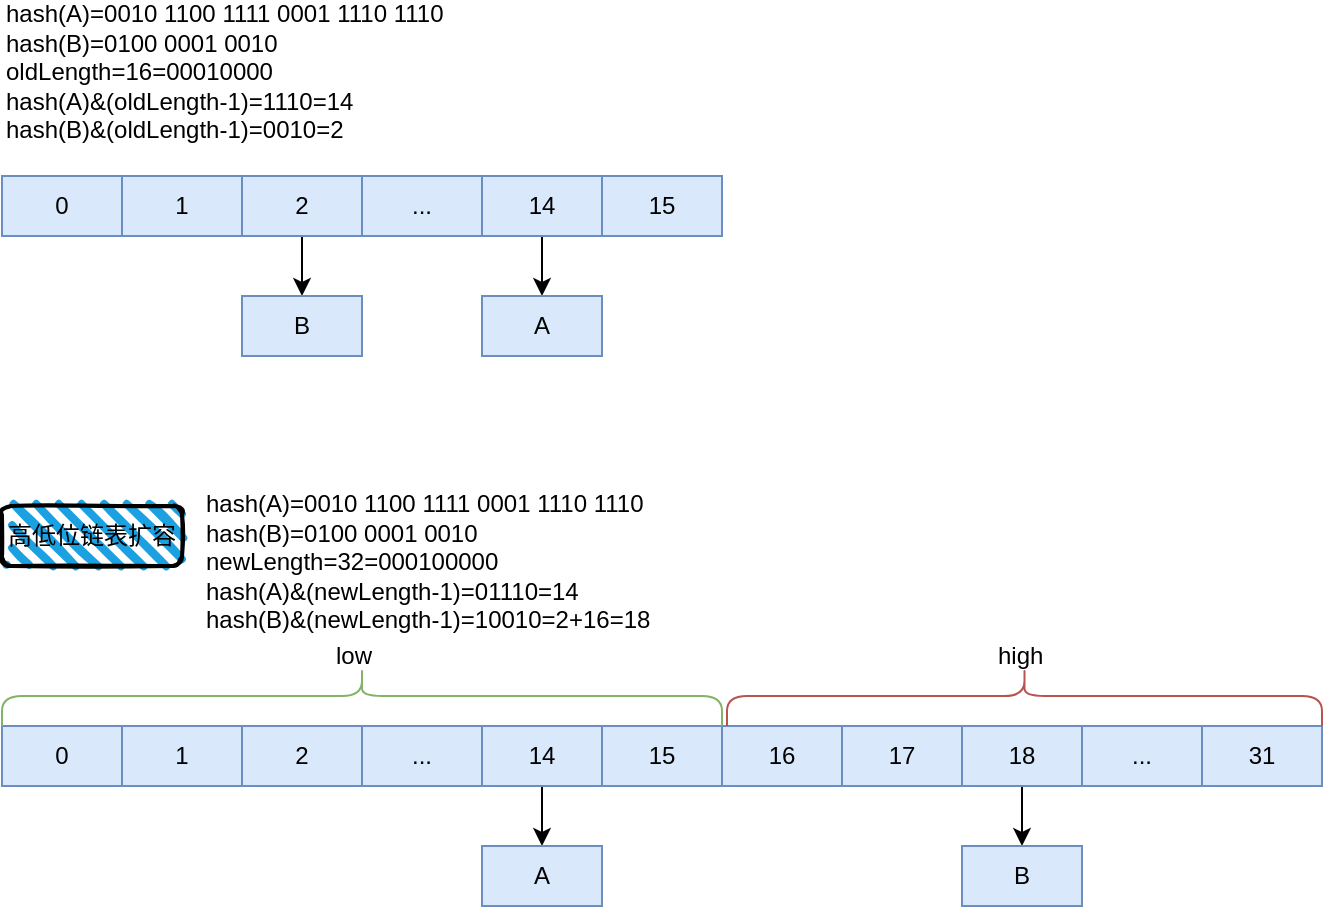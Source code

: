 <mxfile version="22.1.7" type="github">
  <diagram name="第 1 页" id="isn1Cu2503PfdI5gO5kN">
    <mxGraphModel dx="1426" dy="759" grid="1" gridSize="10" guides="1" tooltips="1" connect="1" arrows="1" fold="1" page="1" pageScale="1" pageWidth="827" pageHeight="1169" math="0" shadow="0">
      <root>
        <mxCell id="0" />
        <mxCell id="1" parent="0" />
        <mxCell id="ahwWnJTDRQThEhroogag-1" value="0" style="rounded=0;whiteSpace=wrap;html=1;fillColor=#dae8fc;strokeColor=#6c8ebf;" parent="1" vertex="1">
          <mxGeometry x="20" y="180" width="60" height="30" as="geometry" />
        </mxCell>
        <mxCell id="ahwWnJTDRQThEhroogag-2" value="1" style="rounded=0;whiteSpace=wrap;html=1;fillColor=#dae8fc;strokeColor=#6c8ebf;" parent="1" vertex="1">
          <mxGeometry x="80" y="180" width="60" height="30" as="geometry" />
        </mxCell>
        <mxCell id="SiWrspfLqqCoKdUYnv76-4" style="edgeStyle=orthogonalEdgeStyle;rounded=0;orthogonalLoop=1;jettySize=auto;html=1;entryX=0.5;entryY=0;entryDx=0;entryDy=0;exitX=0.5;exitY=1;exitDx=0;exitDy=0;" parent="1" source="SiWrspfLqqCoKdUYnv76-2" target="ahwWnJTDRQThEhroogag-7" edge="1">
          <mxGeometry relative="1" as="geometry">
            <mxPoint x="170" y="210" as="sourcePoint" />
          </mxGeometry>
        </mxCell>
        <mxCell id="SiWrspfLqqCoKdUYnv76-6" style="edgeStyle=orthogonalEdgeStyle;rounded=0;orthogonalLoop=1;jettySize=auto;html=1;exitX=0.5;exitY=1;exitDx=0;exitDy=0;entryX=0.5;entryY=0;entryDx=0;entryDy=0;" parent="1" source="ahwWnJTDRQThEhroogag-3" target="SiWrspfLqqCoKdUYnv76-5" edge="1">
          <mxGeometry relative="1" as="geometry" />
        </mxCell>
        <mxCell id="ahwWnJTDRQThEhroogag-3" value="2" style="rounded=0;whiteSpace=wrap;html=1;fillColor=#dae8fc;strokeColor=#6c8ebf;" parent="1" vertex="1">
          <mxGeometry x="140" y="180" width="60" height="30" as="geometry" />
        </mxCell>
        <mxCell id="ahwWnJTDRQThEhroogag-7" value="A" style="rounded=0;whiteSpace=wrap;html=1;fillColor=#dae8fc;strokeColor=#6c8ebf;" parent="1" vertex="1">
          <mxGeometry x="260" y="240" width="60" height="30" as="geometry" />
        </mxCell>
        <mxCell id="ahwWnJTDRQThEhroogag-24" value="高低位链表扩容" style="rounded=1;whiteSpace=wrap;html=1;strokeWidth=2;fillWeight=4;hachureGap=8;hachureAngle=45;fillColor=#1ba1e2;sketch=1;" parent="1" vertex="1">
          <mxGeometry x="20" y="345" width="90" height="30" as="geometry" />
        </mxCell>
        <mxCell id="SiWrspfLqqCoKdUYnv76-1" value="..." style="rounded=0;whiteSpace=wrap;html=1;fillColor=#dae8fc;strokeColor=#6c8ebf;" parent="1" vertex="1">
          <mxGeometry x="200" y="180" width="60" height="30" as="geometry" />
        </mxCell>
        <mxCell id="SiWrspfLqqCoKdUYnv76-2" value="14" style="rounded=0;whiteSpace=wrap;html=1;fillColor=#dae8fc;strokeColor=#6c8ebf;" parent="1" vertex="1">
          <mxGeometry x="260" y="180" width="60" height="30" as="geometry" />
        </mxCell>
        <mxCell id="SiWrspfLqqCoKdUYnv76-3" value="15" style="rounded=0;whiteSpace=wrap;html=1;fillColor=#dae8fc;strokeColor=#6c8ebf;" parent="1" vertex="1">
          <mxGeometry x="320" y="180" width="60" height="30" as="geometry" />
        </mxCell>
        <mxCell id="SiWrspfLqqCoKdUYnv76-5" value="B" style="rounded=0;whiteSpace=wrap;html=1;fillColor=#dae8fc;strokeColor=#6c8ebf;" parent="1" vertex="1">
          <mxGeometry x="140" y="240" width="60" height="30" as="geometry" />
        </mxCell>
        <mxCell id="SiWrspfLqqCoKdUYnv76-7" value="0" style="rounded=0;whiteSpace=wrap;html=1;fillColor=#dae8fc;strokeColor=#6c8ebf;" parent="1" vertex="1">
          <mxGeometry x="20" y="455" width="60" height="30" as="geometry" />
        </mxCell>
        <mxCell id="SiWrspfLqqCoKdUYnv76-8" value="1" style="rounded=0;whiteSpace=wrap;html=1;fillColor=#dae8fc;strokeColor=#6c8ebf;" parent="1" vertex="1">
          <mxGeometry x="80" y="455" width="60" height="30" as="geometry" />
        </mxCell>
        <mxCell id="SiWrspfLqqCoKdUYnv76-9" style="edgeStyle=orthogonalEdgeStyle;rounded=0;orthogonalLoop=1;jettySize=auto;html=1;entryX=0.5;entryY=0;entryDx=0;entryDy=0;exitX=0.5;exitY=1;exitDx=0;exitDy=0;" parent="1" source="SiWrspfLqqCoKdUYnv76-14" target="SiWrspfLqqCoKdUYnv76-12" edge="1">
          <mxGeometry relative="1" as="geometry">
            <mxPoint x="170" y="485" as="sourcePoint" />
          </mxGeometry>
        </mxCell>
        <mxCell id="SiWrspfLqqCoKdUYnv76-11" value="2" style="rounded=0;whiteSpace=wrap;html=1;fillColor=#dae8fc;strokeColor=#6c8ebf;" parent="1" vertex="1">
          <mxGeometry x="140" y="455" width="60" height="30" as="geometry" />
        </mxCell>
        <mxCell id="SiWrspfLqqCoKdUYnv76-12" value="A" style="rounded=0;whiteSpace=wrap;html=1;fillColor=#dae8fc;strokeColor=#6c8ebf;" parent="1" vertex="1">
          <mxGeometry x="260" y="515" width="60" height="30" as="geometry" />
        </mxCell>
        <mxCell id="SiWrspfLqqCoKdUYnv76-13" value="..." style="rounded=0;whiteSpace=wrap;html=1;fillColor=#dae8fc;strokeColor=#6c8ebf;" parent="1" vertex="1">
          <mxGeometry x="200" y="455" width="60" height="30" as="geometry" />
        </mxCell>
        <mxCell id="SiWrspfLqqCoKdUYnv76-14" value="14" style="rounded=0;whiteSpace=wrap;html=1;fillColor=#dae8fc;strokeColor=#6c8ebf;" parent="1" vertex="1">
          <mxGeometry x="260" y="455" width="60" height="30" as="geometry" />
        </mxCell>
        <mxCell id="SiWrspfLqqCoKdUYnv76-15" value="15" style="rounded=0;whiteSpace=wrap;html=1;fillColor=#dae8fc;strokeColor=#6c8ebf;" parent="1" vertex="1">
          <mxGeometry x="320" y="455" width="60" height="30" as="geometry" />
        </mxCell>
        <mxCell id="SiWrspfLqqCoKdUYnv76-17" value="16" style="rounded=0;whiteSpace=wrap;html=1;fillColor=#dae8fc;strokeColor=#6c8ebf;" parent="1" vertex="1">
          <mxGeometry x="380" y="455" width="60" height="30" as="geometry" />
        </mxCell>
        <mxCell id="SiWrspfLqqCoKdUYnv76-18" value="17" style="rounded=0;whiteSpace=wrap;html=1;fillColor=#dae8fc;strokeColor=#6c8ebf;" parent="1" vertex="1">
          <mxGeometry x="440" y="455" width="60" height="30" as="geometry" />
        </mxCell>
        <mxCell id="SiWrspfLqqCoKdUYnv76-20" style="edgeStyle=orthogonalEdgeStyle;rounded=0;orthogonalLoop=1;jettySize=auto;html=1;exitX=0.5;exitY=1;exitDx=0;exitDy=0;entryX=0.5;entryY=0;entryDx=0;entryDy=0;" parent="1" source="SiWrspfLqqCoKdUYnv76-21" target="SiWrspfLqqCoKdUYnv76-26" edge="1">
          <mxGeometry relative="1" as="geometry" />
        </mxCell>
        <mxCell id="SiWrspfLqqCoKdUYnv76-21" value="18" style="rounded=0;whiteSpace=wrap;html=1;fillColor=#dae8fc;strokeColor=#6c8ebf;" parent="1" vertex="1">
          <mxGeometry x="500" y="455" width="60" height="30" as="geometry" />
        </mxCell>
        <mxCell id="SiWrspfLqqCoKdUYnv76-23" value="..." style="rounded=0;whiteSpace=wrap;html=1;fillColor=#dae8fc;strokeColor=#6c8ebf;" parent="1" vertex="1">
          <mxGeometry x="560" y="455" width="60" height="30" as="geometry" />
        </mxCell>
        <mxCell id="SiWrspfLqqCoKdUYnv76-24" value="31" style="rounded=0;whiteSpace=wrap;html=1;fillColor=#dae8fc;strokeColor=#6c8ebf;" parent="1" vertex="1">
          <mxGeometry x="620" y="455" width="60" height="30" as="geometry" />
        </mxCell>
        <mxCell id="SiWrspfLqqCoKdUYnv76-26" value="B" style="rounded=0;whiteSpace=wrap;html=1;fillColor=#dae8fc;strokeColor=#6c8ebf;" parent="1" vertex="1">
          <mxGeometry x="500" y="515" width="60" height="30" as="geometry" />
        </mxCell>
        <mxCell id="SiWrspfLqqCoKdUYnv76-27" value="hash(A)=0010 1100 1111 0001 1110 1110&lt;br&gt;&lt;span class=&quot;lark-record-clipboard&quot; data-lark-record-format=&quot;docx/text&quot; data-lark-record-data=&quot;{&amp;quot;rootId&amp;quot;:&amp;quot;Y223dMbC8odBP5xUrH3c6lRVnVh&amp;quot;,&amp;quot;text&amp;quot;:{&amp;quot;initialAttributedTexts&amp;quot;:{&amp;quot;text&amp;quot;:{&amp;quot;0&amp;quot;:&amp;quot;0010 1100 1111 0001 1110 1110&amp;quot;},&amp;quot;attribs&amp;quot;:{&amp;quot;0&amp;quot;:&amp;quot;*0+t&amp;quot;}},&amp;quot;apool&amp;quot;:{&amp;quot;numToAttrib&amp;quot;:{&amp;quot;0&amp;quot;:[&amp;quot;author&amp;quot;,&amp;quot;7121550569587802115&amp;quot;]},&amp;quot;nextNum&amp;quot;:1}},&amp;quot;type&amp;quot;:&amp;quot;text&amp;quot;,&amp;quot;referenceRecordMap&amp;quot;:{},&amp;quot;extra&amp;quot;:{&amp;quot;mention_page_title&amp;quot;:{},&amp;quot;external_mention_url&amp;quot;:{}},&amp;quot;isKeepQuoteContainer&amp;quot;:false,&amp;quot;isFromCode&amp;quot;:false,&amp;quot;selection&amp;quot;:[{&amp;quot;id&amp;quot;:229,&amp;quot;type&amp;quot;:&amp;quot;text&amp;quot;,&amp;quot;selection&amp;quot;:{&amp;quot;start&amp;quot;:13,&amp;quot;end&amp;quot;:42},&amp;quot;recordId&amp;quot;:&amp;quot;IN1YdTeqBob8PHxOIo6cEVPVnLn&amp;quot;}],&amp;quot;payloadMap&amp;quot;:{},&amp;quot;isCut&amp;quot;:false}&quot;&gt;hash(B)=0100 0001 0010&lt;br&gt;oldLength=16=00010000&lt;br style=&quot;border-color: var(--border-color);&quot;&gt;&lt;div data-docx-has-block-data=&quot;false&quot; data-page-id=&quot;Y223dMbC8odBP5xUrH3c6lRVnVh&quot;&gt;&lt;div class=&quot;old-record-id-MfLGdqeAFol0cdx5uXkcTbtengd&quot;&gt;hash(A)&amp;amp;(oldLength-1)=1110=14&lt;/div&gt;&lt;div class=&quot;old-record-id-MfLGdqeAFol0cdx5uXkcTbtengd&quot;&gt;&lt;div style=&quot;border-color: var(--border-color);&quot; data-docx-has-block-data=&quot;false&quot; data-page-id=&quot;Y223dMbC8odBP5xUrH3c6lRVnVh&quot;&gt;&lt;div style=&quot;border-color: var(--border-color);&quot; class=&quot;old-record-id-MfLGdqeAFol0cdx5uXkcTbtengd&quot;&gt;hash(B)&amp;amp;(oldLength-1)=0010=2&lt;/div&gt;&lt;div&gt;&lt;br&gt;&lt;/div&gt;&lt;/div&gt;&lt;/div&gt;&lt;/div&gt;&lt;span class=&quot;lark-record-clipboard&quot; data-lark-record-format=&quot;docx/text&quot; data-lark-record-data=&quot;{&amp;quot;rootId&amp;quot;:&amp;quot;Y223dMbC8odBP5xUrH3c6lRVnVh&amp;quot;,&amp;quot;text&amp;quot;:{&amp;quot;initialAttributedTexts&amp;quot;:{&amp;quot;text&amp;quot;:{&amp;quot;0&amp;quot;:&amp;quot;0100 0001 0010&amp;quot;},&amp;quot;attribs&amp;quot;:{&amp;quot;0&amp;quot;:&amp;quot;*0+e&amp;quot;}},&amp;quot;apool&amp;quot;:{&amp;quot;numToAttrib&amp;quot;:{&amp;quot;0&amp;quot;:[&amp;quot;author&amp;quot;,&amp;quot;7121550569587802115&amp;quot;]},&amp;quot;nextNum&amp;quot;:1}},&amp;quot;type&amp;quot;:&amp;quot;text&amp;quot;,&amp;quot;referenceRecordMap&amp;quot;:{},&amp;quot;extra&amp;quot;:{&amp;quot;mention_page_title&amp;quot;:{},&amp;quot;external_mention_url&amp;quot;:{}},&amp;quot;isKeepQuoteContainer&amp;quot;:false,&amp;quot;isFromCode&amp;quot;:false,&amp;quot;selection&amp;quot;:[{&amp;quot;id&amp;quot;:218,&amp;quot;type&amp;quot;:&amp;quot;text&amp;quot;,&amp;quot;selection&amp;quot;:{&amp;quot;start&amp;quot;:8,&amp;quot;end&amp;quot;:22},&amp;quot;recordId&amp;quot;:&amp;quot;BmqHdPnKqoqBXzxYA9KcRn11nDb&amp;quot;}],&amp;quot;payloadMap&amp;quot;:{},&amp;quot;isCut&amp;quot;:false}&quot;&gt;&lt;/span&gt;&lt;/span&gt;" style="text;html=1;strokeColor=none;fillColor=none;align=left;verticalAlign=middle;whiteSpace=wrap;rounded=0;" parent="1" vertex="1">
          <mxGeometry x="20" y="120" width="300" height="30" as="geometry" />
        </mxCell>
        <mxCell id="SiWrspfLqqCoKdUYnv76-28" value="hash(A)=0010 1100 1111 0001 1110 1110&lt;br&gt;&lt;span class=&quot;lark-record-clipboard&quot; data-lark-record-format=&quot;docx/text&quot; data-lark-record-data=&quot;{&amp;quot;rootId&amp;quot;:&amp;quot;Y223dMbC8odBP5xUrH3c6lRVnVh&amp;quot;,&amp;quot;text&amp;quot;:{&amp;quot;initialAttributedTexts&amp;quot;:{&amp;quot;text&amp;quot;:{&amp;quot;0&amp;quot;:&amp;quot;0010 1100 1111 0001 1110 1110&amp;quot;},&amp;quot;attribs&amp;quot;:{&amp;quot;0&amp;quot;:&amp;quot;*0+t&amp;quot;}},&amp;quot;apool&amp;quot;:{&amp;quot;numToAttrib&amp;quot;:{&amp;quot;0&amp;quot;:[&amp;quot;author&amp;quot;,&amp;quot;7121550569587802115&amp;quot;]},&amp;quot;nextNum&amp;quot;:1}},&amp;quot;type&amp;quot;:&amp;quot;text&amp;quot;,&amp;quot;referenceRecordMap&amp;quot;:{},&amp;quot;extra&amp;quot;:{&amp;quot;mention_page_title&amp;quot;:{},&amp;quot;external_mention_url&amp;quot;:{}},&amp;quot;isKeepQuoteContainer&amp;quot;:false,&amp;quot;isFromCode&amp;quot;:false,&amp;quot;selection&amp;quot;:[{&amp;quot;id&amp;quot;:229,&amp;quot;type&amp;quot;:&amp;quot;text&amp;quot;,&amp;quot;selection&amp;quot;:{&amp;quot;start&amp;quot;:13,&amp;quot;end&amp;quot;:42},&amp;quot;recordId&amp;quot;:&amp;quot;IN1YdTeqBob8PHxOIo6cEVPVnLn&amp;quot;}],&amp;quot;payloadMap&amp;quot;:{},&amp;quot;isCut&amp;quot;:false}&quot;&gt;hash(B)=0100 0001 0010&lt;br&gt;newLength=32=000100000&lt;br style=&quot;border-color: var(--border-color);&quot;&gt;&lt;div data-docx-has-block-data=&quot;false&quot; data-page-id=&quot;Y223dMbC8odBP5xUrH3c6lRVnVh&quot;&gt;&lt;div class=&quot;old-record-id-MfLGdqeAFol0cdx5uXkcTbtengd&quot;&gt;hash(A)&amp;amp;(newLength-1)=01110=14&lt;/div&gt;&lt;div class=&quot;old-record-id-MfLGdqeAFol0cdx5uXkcTbtengd&quot;&gt;&lt;div style=&quot;border-color: var(--border-color);&quot; data-docx-has-block-data=&quot;false&quot; data-page-id=&quot;Y223dMbC8odBP5xUrH3c6lRVnVh&quot;&gt;&lt;div style=&quot;border-color: var(--border-color);&quot; class=&quot;old-record-id-MfLGdqeAFol0cdx5uXkcTbtengd&quot;&gt;hash(B)&amp;amp;(newLength-1)=10010=2+16=18&lt;/div&gt;&lt;div&gt;&lt;br&gt;&lt;/div&gt;&lt;/div&gt;&lt;/div&gt;&lt;/div&gt;&lt;span class=&quot;lark-record-clipboard&quot; data-lark-record-format=&quot;docx/text&quot; data-lark-record-data=&quot;{&amp;quot;rootId&amp;quot;:&amp;quot;Y223dMbC8odBP5xUrH3c6lRVnVh&amp;quot;,&amp;quot;text&amp;quot;:{&amp;quot;initialAttributedTexts&amp;quot;:{&amp;quot;text&amp;quot;:{&amp;quot;0&amp;quot;:&amp;quot;0100 0001 0010&amp;quot;},&amp;quot;attribs&amp;quot;:{&amp;quot;0&amp;quot;:&amp;quot;*0+e&amp;quot;}},&amp;quot;apool&amp;quot;:{&amp;quot;numToAttrib&amp;quot;:{&amp;quot;0&amp;quot;:[&amp;quot;author&amp;quot;,&amp;quot;7121550569587802115&amp;quot;]},&amp;quot;nextNum&amp;quot;:1}},&amp;quot;type&amp;quot;:&amp;quot;text&amp;quot;,&amp;quot;referenceRecordMap&amp;quot;:{},&amp;quot;extra&amp;quot;:{&amp;quot;mention_page_title&amp;quot;:{},&amp;quot;external_mention_url&amp;quot;:{}},&amp;quot;isKeepQuoteContainer&amp;quot;:false,&amp;quot;isFromCode&amp;quot;:false,&amp;quot;selection&amp;quot;:[{&amp;quot;id&amp;quot;:218,&amp;quot;type&amp;quot;:&amp;quot;text&amp;quot;,&amp;quot;selection&amp;quot;:{&amp;quot;start&amp;quot;:8,&amp;quot;end&amp;quot;:22},&amp;quot;recordId&amp;quot;:&amp;quot;BmqHdPnKqoqBXzxYA9KcRn11nDb&amp;quot;}],&amp;quot;payloadMap&amp;quot;:{},&amp;quot;isCut&amp;quot;:false}&quot;&gt;&lt;/span&gt;&lt;/span&gt;" style="text;html=1;strokeColor=none;fillColor=none;align=left;verticalAlign=middle;whiteSpace=wrap;rounded=0;" parent="1" vertex="1">
          <mxGeometry x="120" y="365" width="300" height="30" as="geometry" />
        </mxCell>
        <mxCell id="SiWrspfLqqCoKdUYnv76-29" value="" style="shape=curlyBracket;whiteSpace=wrap;html=1;rounded=1;flipH=1;labelPosition=right;verticalLabelPosition=middle;align=left;verticalAlign=middle;rotation=-90;fillColor=#d5e8d4;strokeColor=#82b366;" parent="1" vertex="1">
          <mxGeometry x="185" y="260" width="30" height="360" as="geometry" />
        </mxCell>
        <mxCell id="SiWrspfLqqCoKdUYnv76-30" value="low" style="text;html=1;strokeColor=none;fillColor=none;align=left;verticalAlign=middle;whiteSpace=wrap;rounded=0;" parent="1" vertex="1">
          <mxGeometry x="185" y="405" width="40" height="30" as="geometry" />
        </mxCell>
        <mxCell id="SiWrspfLqqCoKdUYnv76-32" value="high" style="text;html=1;strokeColor=none;fillColor=none;align=left;verticalAlign=middle;whiteSpace=wrap;rounded=0;" parent="1" vertex="1">
          <mxGeometry x="516.25" y="405" width="40" height="30" as="geometry" />
        </mxCell>
        <mxCell id="SiWrspfLqqCoKdUYnv76-33" value="" style="shape=curlyBracket;whiteSpace=wrap;html=1;rounded=1;flipH=1;labelPosition=right;verticalLabelPosition=middle;align=left;verticalAlign=middle;rotation=-90;fillColor=#f8cecc;strokeColor=#b85450;" parent="1" vertex="1">
          <mxGeometry x="516.25" y="291.25" width="30" height="297.5" as="geometry" />
        </mxCell>
      </root>
    </mxGraphModel>
  </diagram>
</mxfile>
